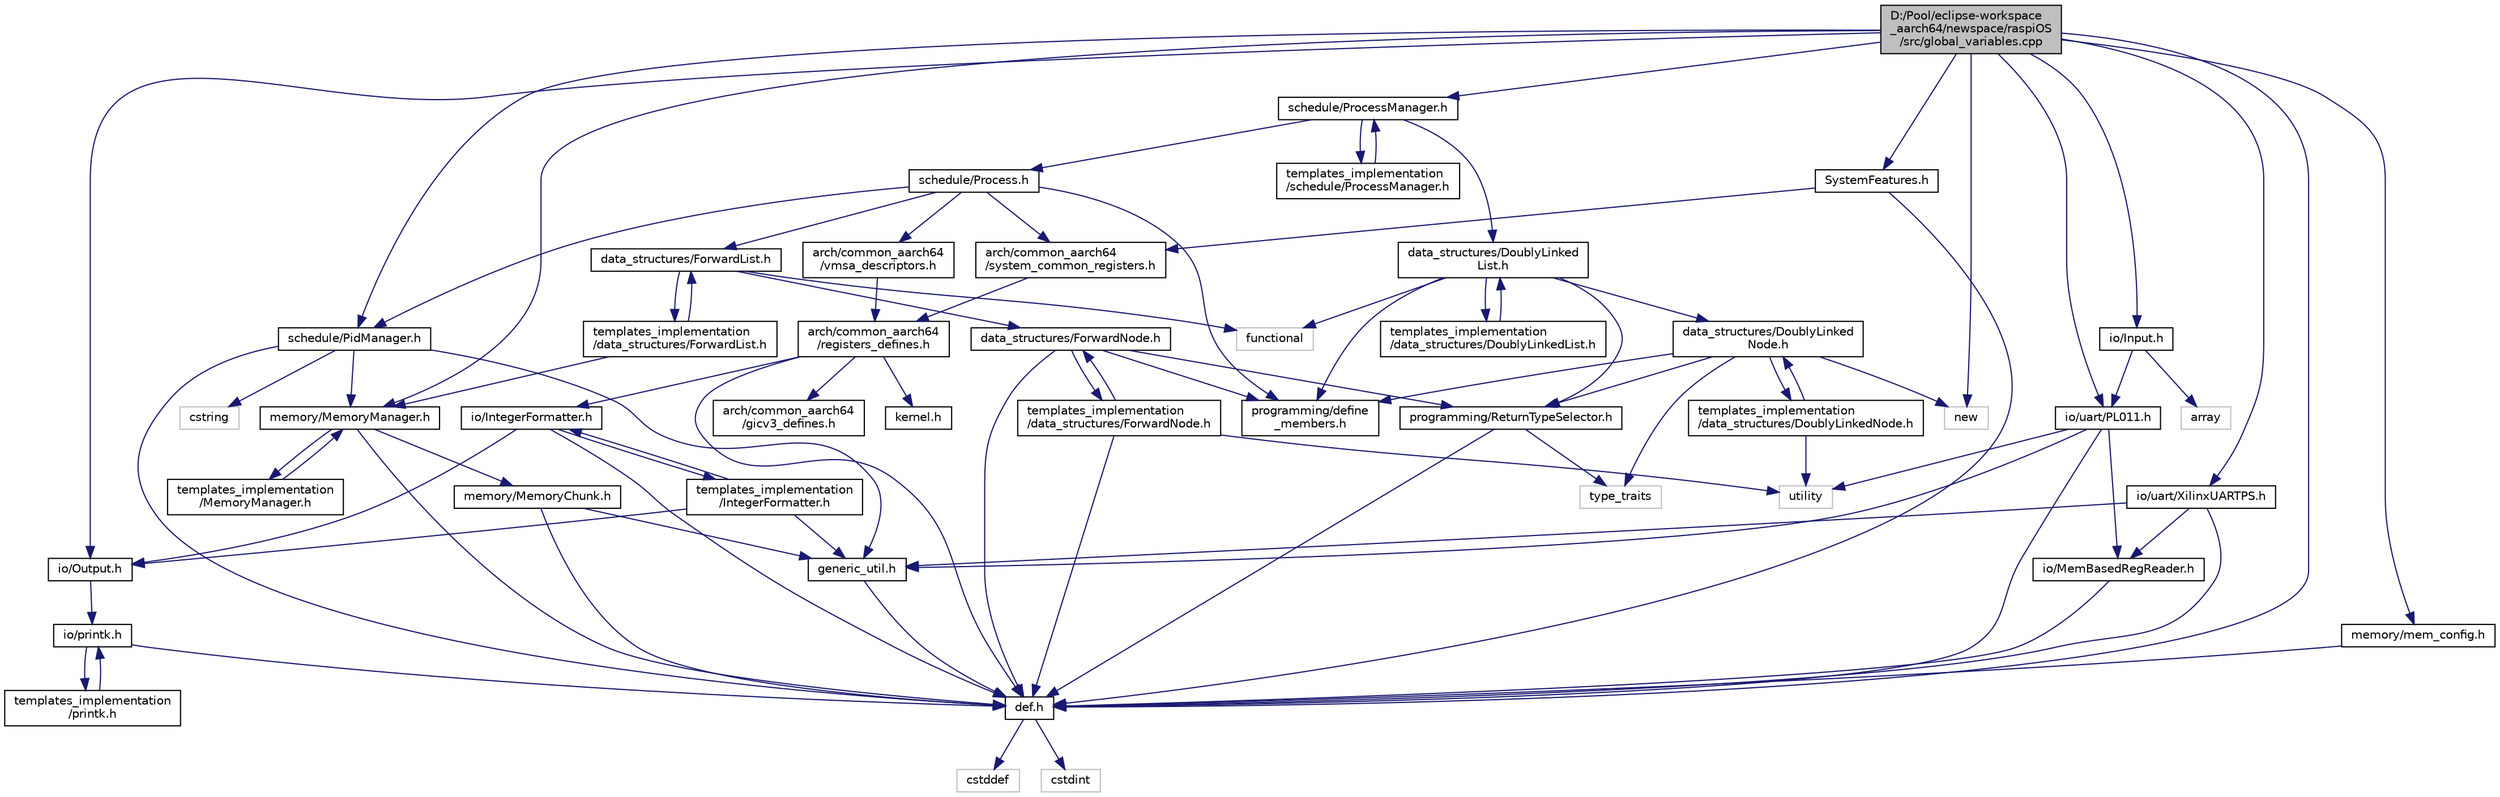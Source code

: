 digraph "D:/Pool/eclipse-workspace_aarch64/newspace/raspiOS/src/global_variables.cpp"
{
  edge [fontname="Helvetica",fontsize="10",labelfontname="Helvetica",labelfontsize="10"];
  node [fontname="Helvetica",fontsize="10",shape=record];
  Node3549 [label="D:/Pool/eclipse-workspace\l_aarch64/newspace/raspiOS\l/src/global_variables.cpp",height=0.2,width=0.4,color="black", fillcolor="grey75", style="filled", fontcolor="black"];
  Node3549 -> Node3550 [color="midnightblue",fontsize="10",style="solid",fontname="Helvetica"];
  Node3550 [label="def.h",height=0.2,width=0.4,color="black", fillcolor="white", style="filled",URL="$d4/da4/def_8h.html"];
  Node3550 -> Node3551 [color="midnightblue",fontsize="10",style="solid",fontname="Helvetica"];
  Node3551 [label="cstddef",height=0.2,width=0.4,color="grey75", fillcolor="white", style="filled"];
  Node3550 -> Node3552 [color="midnightblue",fontsize="10",style="solid",fontname="Helvetica"];
  Node3552 [label="cstdint",height=0.2,width=0.4,color="grey75", fillcolor="white", style="filled"];
  Node3549 -> Node3553 [color="midnightblue",fontsize="10",style="solid",fontname="Helvetica"];
  Node3553 [label="memory/MemoryManager.h",height=0.2,width=0.4,color="black", fillcolor="white", style="filled",URL="$d6/d76/memory_2_memory_manager_8h.html"];
  Node3553 -> Node3550 [color="midnightblue",fontsize="10",style="solid",fontname="Helvetica"];
  Node3553 -> Node3554 [color="midnightblue",fontsize="10",style="solid",fontname="Helvetica"];
  Node3554 [label="memory/MemoryChunk.h",height=0.2,width=0.4,color="black", fillcolor="white", style="filled",URL="$d9/df6/_memory_chunk_8h.html"];
  Node3554 -> Node3550 [color="midnightblue",fontsize="10",style="solid",fontname="Helvetica"];
  Node3554 -> Node3555 [color="midnightblue",fontsize="10",style="solid",fontname="Helvetica"];
  Node3555 [label="generic_util.h",height=0.2,width=0.4,color="black", fillcolor="white", style="filled",URL="$d6/d93/generic__util_8h.html"];
  Node3555 -> Node3550 [color="midnightblue",fontsize="10",style="solid",fontname="Helvetica"];
  Node3553 -> Node3556 [color="midnightblue",fontsize="10",style="solid",fontname="Helvetica"];
  Node3556 [label="templates_implementation\l/MemoryManager.h",height=0.2,width=0.4,color="black", fillcolor="white", style="filled",URL="$dd/d2b/templates__implementation_2_memory_manager_8h.html"];
  Node3556 -> Node3553 [color="midnightblue",fontsize="10",style="solid",fontname="Helvetica"];
  Node3549 -> Node3557 [color="midnightblue",fontsize="10",style="solid",fontname="Helvetica"];
  Node3557 [label="io/Output.h",height=0.2,width=0.4,color="black", fillcolor="white", style="filled",URL="$d6/d77/_output_8h.html"];
  Node3557 -> Node3558 [color="midnightblue",fontsize="10",style="solid",fontname="Helvetica"];
  Node3558 [label="io/printk.h",height=0.2,width=0.4,color="black", fillcolor="white", style="filled",URL="$dd/d17/io_2printk_8h.html"];
  Node3558 -> Node3550 [color="midnightblue",fontsize="10",style="solid",fontname="Helvetica"];
  Node3558 -> Node3559 [color="midnightblue",fontsize="10",style="solid",fontname="Helvetica"];
  Node3559 [label="templates_implementation\l/printk.h",height=0.2,width=0.4,color="black", fillcolor="white", style="filled",URL="$d7/d95/templates__implementation_2printk_8h.html"];
  Node3559 -> Node3558 [color="midnightblue",fontsize="10",style="solid",fontname="Helvetica"];
  Node3549 -> Node3560 [color="midnightblue",fontsize="10",style="solid",fontname="Helvetica"];
  Node3560 [label="memory/mem_config.h",height=0.2,width=0.4,color="black", fillcolor="white", style="filled",URL="$d8/d18/mem__config_8h.html"];
  Node3560 -> Node3550 [color="midnightblue",fontsize="10",style="solid",fontname="Helvetica"];
  Node3549 -> Node3561 [color="midnightblue",fontsize="10",style="solid",fontname="Helvetica"];
  Node3561 [label="new",height=0.2,width=0.4,color="grey75", fillcolor="white", style="filled"];
  Node3549 -> Node3562 [color="midnightblue",fontsize="10",style="solid",fontname="Helvetica"];
  Node3562 [label="schedule/PidManager.h",height=0.2,width=0.4,color="black", fillcolor="white", style="filled",URL="$d4/d92/_pid_manager_8h.html"];
  Node3562 -> Node3550 [color="midnightblue",fontsize="10",style="solid",fontname="Helvetica"];
  Node3562 -> Node3553 [color="midnightblue",fontsize="10",style="solid",fontname="Helvetica"];
  Node3562 -> Node3555 [color="midnightblue",fontsize="10",style="solid",fontname="Helvetica"];
  Node3562 -> Node3563 [color="midnightblue",fontsize="10",style="solid",fontname="Helvetica"];
  Node3563 [label="cstring",height=0.2,width=0.4,color="grey75", fillcolor="white", style="filled"];
  Node3549 -> Node3564 [color="midnightblue",fontsize="10",style="solid",fontname="Helvetica"];
  Node3564 [label="schedule/ProcessManager.h",height=0.2,width=0.4,color="black", fillcolor="white", style="filled",URL="$dc/dd6/schedule_2_process_manager_8h.html"];
  Node3564 -> Node3565 [color="midnightblue",fontsize="10",style="solid",fontname="Helvetica"];
  Node3565 [label="data_structures/DoublyLinked\lList.h",height=0.2,width=0.4,color="black", fillcolor="white", style="filled",URL="$df/dde/data__structures_2_doubly_linked_list_8h.html"];
  Node3565 -> Node3566 [color="midnightblue",fontsize="10",style="solid",fontname="Helvetica"];
  Node3566 [label="data_structures/DoublyLinked\lNode.h",height=0.2,width=0.4,color="black", fillcolor="white", style="filled",URL="$df/da2/data__structures_2_doubly_linked_node_8h.html"];
  Node3566 -> Node3561 [color="midnightblue",fontsize="10",style="solid",fontname="Helvetica"];
  Node3566 -> Node3567 [color="midnightblue",fontsize="10",style="solid",fontname="Helvetica"];
  Node3567 [label="type_traits",height=0.2,width=0.4,color="grey75", fillcolor="white", style="filled"];
  Node3566 -> Node3568 [color="midnightblue",fontsize="10",style="solid",fontname="Helvetica"];
  Node3568 [label="programming/ReturnTypeSelector.h",height=0.2,width=0.4,color="black", fillcolor="white", style="filled",URL="$d3/d90/_return_type_selector_8h.html"];
  Node3568 -> Node3550 [color="midnightblue",fontsize="10",style="solid",fontname="Helvetica"];
  Node3568 -> Node3567 [color="midnightblue",fontsize="10",style="solid",fontname="Helvetica"];
  Node3566 -> Node3569 [color="midnightblue",fontsize="10",style="solid",fontname="Helvetica"];
  Node3569 [label="programming/define\l_members.h",height=0.2,width=0.4,color="black", fillcolor="white", style="filled",URL="$d8/d7b/define__members_8h.html"];
  Node3566 -> Node3570 [color="midnightblue",fontsize="10",style="solid",fontname="Helvetica"];
  Node3570 [label="templates_implementation\l/data_structures/DoublyLinkedNode.h",height=0.2,width=0.4,color="black", fillcolor="white", style="filled",URL="$d3/dc9/templates__implementation_2data__structures_2_doubly_linked_node_8h.html"];
  Node3570 -> Node3566 [color="midnightblue",fontsize="10",style="solid",fontname="Helvetica"];
  Node3570 -> Node3571 [color="midnightblue",fontsize="10",style="solid",fontname="Helvetica"];
  Node3571 [label="utility",height=0.2,width=0.4,color="grey75", fillcolor="white", style="filled"];
  Node3565 -> Node3568 [color="midnightblue",fontsize="10",style="solid",fontname="Helvetica"];
  Node3565 -> Node3572 [color="midnightblue",fontsize="10",style="solid",fontname="Helvetica"];
  Node3572 [label="functional",height=0.2,width=0.4,color="grey75", fillcolor="white", style="filled"];
  Node3565 -> Node3569 [color="midnightblue",fontsize="10",style="solid",fontname="Helvetica"];
  Node3565 -> Node3573 [color="midnightblue",fontsize="10",style="solid",fontname="Helvetica"];
  Node3573 [label="templates_implementation\l/data_structures/DoublyLinkedList.h",height=0.2,width=0.4,color="black", fillcolor="white", style="filled",URL="$d1/d88/templates__implementation_2data__structures_2_doubly_linked_list_8h.html"];
  Node3573 -> Node3565 [color="midnightblue",fontsize="10",style="solid",fontname="Helvetica"];
  Node3564 -> Node3574 [color="midnightblue",fontsize="10",style="solid",fontname="Helvetica"];
  Node3574 [label="schedule/Process.h",height=0.2,width=0.4,color="black", fillcolor="white", style="filled",URL="$dd/d77/_process_8h.html"];
  Node3574 -> Node3575 [color="midnightblue",fontsize="10",style="solid",fontname="Helvetica"];
  Node3575 [label="data_structures/ForwardList.h",height=0.2,width=0.4,color="black", fillcolor="white", style="filled",URL="$d8/db0/data__structures_2_forward_list_8h.html"];
  Node3575 -> Node3576 [color="midnightblue",fontsize="10",style="solid",fontname="Helvetica"];
  Node3576 [label="data_structures/ForwardNode.h",height=0.2,width=0.4,color="black", fillcolor="white", style="filled",URL="$d7/d32/data__structures_2_forward_node_8h.html"];
  Node3576 -> Node3550 [color="midnightblue",fontsize="10",style="solid",fontname="Helvetica"];
  Node3576 -> Node3568 [color="midnightblue",fontsize="10",style="solid",fontname="Helvetica"];
  Node3576 -> Node3569 [color="midnightblue",fontsize="10",style="solid",fontname="Helvetica"];
  Node3576 -> Node3577 [color="midnightblue",fontsize="10",style="solid",fontname="Helvetica"];
  Node3577 [label="templates_implementation\l/data_structures/ForwardNode.h",height=0.2,width=0.4,color="black", fillcolor="white", style="filled",URL="$df/dbc/templates__implementation_2data__structures_2_forward_node_8h.html"];
  Node3577 -> Node3550 [color="midnightblue",fontsize="10",style="solid",fontname="Helvetica"];
  Node3577 -> Node3571 [color="midnightblue",fontsize="10",style="solid",fontname="Helvetica"];
  Node3577 -> Node3576 [color="midnightblue",fontsize="10",style="solid",fontname="Helvetica"];
  Node3575 -> Node3572 [color="midnightblue",fontsize="10",style="solid",fontname="Helvetica"];
  Node3575 -> Node3578 [color="midnightblue",fontsize="10",style="solid",fontname="Helvetica"];
  Node3578 [label="templates_implementation\l/data_structures/ForwardList.h",height=0.2,width=0.4,color="black", fillcolor="white", style="filled",URL="$d6/d60/templates__implementation_2data__structures_2_forward_list_8h.html"];
  Node3578 -> Node3575 [color="midnightblue",fontsize="10",style="solid",fontname="Helvetica"];
  Node3578 -> Node3553 [color="midnightblue",fontsize="10",style="solid",fontname="Helvetica"];
  Node3574 -> Node3562 [color="midnightblue",fontsize="10",style="solid",fontname="Helvetica"];
  Node3574 -> Node3579 [color="midnightblue",fontsize="10",style="solid",fontname="Helvetica"];
  Node3579 [label="arch/common_aarch64\l/system_common_registers.h",height=0.2,width=0.4,color="black", fillcolor="white", style="filled",URL="$d4/d1f/system__common__registers_8h.html"];
  Node3579 -> Node3580 [color="midnightblue",fontsize="10",style="solid",fontname="Helvetica"];
  Node3580 [label="arch/common_aarch64\l/registers_defines.h",height=0.2,width=0.4,color="black", fillcolor="white", style="filled",URL="$d1/dbd/registers__defines_8h.html"];
  Node3580 -> Node3550 [color="midnightblue",fontsize="10",style="solid",fontname="Helvetica"];
  Node3580 -> Node3581 [color="midnightblue",fontsize="10",style="solid",fontname="Helvetica"];
  Node3581 [label="kernel.h",height=0.2,width=0.4,color="black", fillcolor="white", style="filled",URL="$d0/daa/kernel_8h.html"];
  Node3580 -> Node3582 [color="midnightblue",fontsize="10",style="solid",fontname="Helvetica"];
  Node3582 [label="io/IntegerFormatter.h",height=0.2,width=0.4,color="black", fillcolor="white", style="filled",URL="$d5/d7b/io_2_integer_formatter_8h.html"];
  Node3582 -> Node3550 [color="midnightblue",fontsize="10",style="solid",fontname="Helvetica"];
  Node3582 -> Node3557 [color="midnightblue",fontsize="10",style="solid",fontname="Helvetica"];
  Node3582 -> Node3583 [color="midnightblue",fontsize="10",style="solid",fontname="Helvetica"];
  Node3583 [label="templates_implementation\l/IntegerFormatter.h",height=0.2,width=0.4,color="black", fillcolor="white", style="filled",URL="$dc/d84/templates__implementation_2_integer_formatter_8h.html"];
  Node3583 -> Node3582 [color="midnightblue",fontsize="10",style="solid",fontname="Helvetica"];
  Node3583 -> Node3555 [color="midnightblue",fontsize="10",style="solid",fontname="Helvetica"];
  Node3583 -> Node3557 [color="midnightblue",fontsize="10",style="solid",fontname="Helvetica"];
  Node3580 -> Node3584 [color="midnightblue",fontsize="10",style="solid",fontname="Helvetica"];
  Node3584 [label="arch/common_aarch64\l/gicv3_defines.h",height=0.2,width=0.4,color="black", fillcolor="white", style="filled",URL="$d5/d80/gicv3__defines_8h.html"];
  Node3574 -> Node3585 [color="midnightblue",fontsize="10",style="solid",fontname="Helvetica"];
  Node3585 [label="arch/common_aarch64\l/vmsa_descriptors.h",height=0.2,width=0.4,color="black", fillcolor="white", style="filled",URL="$d5/d72/vmsa__descriptors_8h.html"];
  Node3585 -> Node3580 [color="midnightblue",fontsize="10",style="solid",fontname="Helvetica"];
  Node3574 -> Node3569 [color="midnightblue",fontsize="10",style="solid",fontname="Helvetica"];
  Node3564 -> Node3586 [color="midnightblue",fontsize="10",style="solid",fontname="Helvetica"];
  Node3586 [label="templates_implementation\l/schedule/ProcessManager.h",height=0.2,width=0.4,color="black", fillcolor="white", style="filled",URL="$d7/dff/templates__implementation_2schedule_2_process_manager_8h.html"];
  Node3586 -> Node3564 [color="midnightblue",fontsize="10",style="solid",fontname="Helvetica"];
  Node3549 -> Node3587 [color="midnightblue",fontsize="10",style="solid",fontname="Helvetica"];
  Node3587 [label="SystemFeatures.h",height=0.2,width=0.4,color="black", fillcolor="white", style="filled",URL="$dc/d74/_system_features_8h.html"];
  Node3587 -> Node3550 [color="midnightblue",fontsize="10",style="solid",fontname="Helvetica"];
  Node3587 -> Node3579 [color="midnightblue",fontsize="10",style="solid",fontname="Helvetica"];
  Node3549 -> Node3588 [color="midnightblue",fontsize="10",style="solid",fontname="Helvetica"];
  Node3588 [label="io/uart/PL011.h",height=0.2,width=0.4,color="black", fillcolor="white", style="filled",URL="$d1/dd1/_p_l011_8h.html"];
  Node3588 -> Node3550 [color="midnightblue",fontsize="10",style="solid",fontname="Helvetica"];
  Node3588 -> Node3555 [color="midnightblue",fontsize="10",style="solid",fontname="Helvetica"];
  Node3588 -> Node3589 [color="midnightblue",fontsize="10",style="solid",fontname="Helvetica"];
  Node3589 [label="io/MemBasedRegReader.h",height=0.2,width=0.4,color="black", fillcolor="white", style="filled",URL="$da/d46/_mem_based_reg_reader_8h.html"];
  Node3589 -> Node3550 [color="midnightblue",fontsize="10",style="solid",fontname="Helvetica"];
  Node3588 -> Node3571 [color="midnightblue",fontsize="10",style="solid",fontname="Helvetica"];
  Node3549 -> Node3590 [color="midnightblue",fontsize="10",style="solid",fontname="Helvetica"];
  Node3590 [label="io/Input.h",height=0.2,width=0.4,color="black", fillcolor="white", style="filled",URL="$d2/d94/_input_8h.html"];
  Node3590 -> Node3591 [color="midnightblue",fontsize="10",style="solid",fontname="Helvetica"];
  Node3591 [label="array",height=0.2,width=0.4,color="grey75", fillcolor="white", style="filled"];
  Node3590 -> Node3588 [color="midnightblue",fontsize="10",style="solid",fontname="Helvetica"];
  Node3549 -> Node3592 [color="midnightblue",fontsize="10",style="solid",fontname="Helvetica"];
  Node3592 [label="io/uart/XilinxUARTPS.h",height=0.2,width=0.4,color="black", fillcolor="white", style="filled",URL="$de/df7/_xilinx_u_a_r_t_p_s_8h.html"];
  Node3592 -> Node3550 [color="midnightblue",fontsize="10",style="solid",fontname="Helvetica"];
  Node3592 -> Node3555 [color="midnightblue",fontsize="10",style="solid",fontname="Helvetica"];
  Node3592 -> Node3589 [color="midnightblue",fontsize="10",style="solid",fontname="Helvetica"];
}
